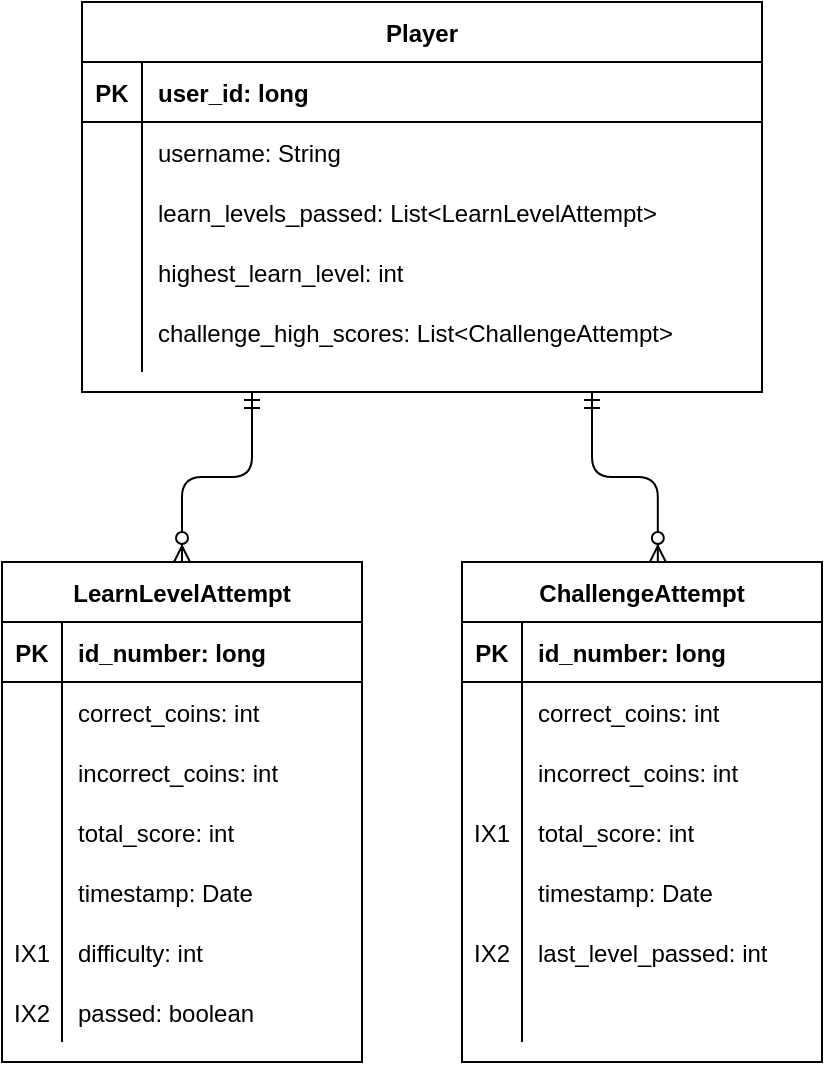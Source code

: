 <mxfile version="13.8.0" type="device"><diagram id="y6XbFG_M9Y-7GBnReEFG" name="Page-1"><mxGraphModel dx="460" dy="1852" grid="1" gridSize="10" guides="1" tooltips="1" connect="1" arrows="1" fold="1" page="1" pageScale="1" pageWidth="850" pageHeight="1100" math="0" shadow="0"><root><mxCell id="0"/><mxCell id="1" parent="0"/><mxCell id="kdKsCxZp68z9vkCTjJVO-19" value="" style="group" vertex="1" connectable="0" parent="1"><mxGeometry x="60" y="90" width="180" height="250" as="geometry"/></mxCell><mxCell id="kdKsCxZp68z9vkCTjJVO-1" value="LearnLevelAttempt" style="shape=table;startSize=30;container=1;collapsible=1;childLayout=tableLayout;fixedRows=1;rowLines=0;fontStyle=1;align=center;resizeLast=1;" vertex="1" parent="kdKsCxZp68z9vkCTjJVO-19"><mxGeometry width="180" height="250" as="geometry"/></mxCell><mxCell id="kdKsCxZp68z9vkCTjJVO-2" value="" style="shape=partialRectangle;collapsible=0;dropTarget=0;pointerEvents=0;fillColor=none;top=0;left=0;bottom=1;right=0;points=[[0,0.5],[1,0.5]];portConstraint=eastwest;" vertex="1" parent="kdKsCxZp68z9vkCTjJVO-1"><mxGeometry y="30" width="180" height="30" as="geometry"/></mxCell><mxCell id="kdKsCxZp68z9vkCTjJVO-3" value="PK" style="shape=partialRectangle;connectable=0;fillColor=none;top=0;left=0;bottom=0;right=0;fontStyle=1;overflow=hidden;" vertex="1" parent="kdKsCxZp68z9vkCTjJVO-2"><mxGeometry width="30" height="30" as="geometry"/></mxCell><mxCell id="kdKsCxZp68z9vkCTjJVO-18" value="" style="group" vertex="1" connectable="0" parent="kdKsCxZp68z9vkCTjJVO-2"><mxGeometry x="30" width="150" height="30" as="geometry"/></mxCell><mxCell id="kdKsCxZp68z9vkCTjJVO-4" value="id_number: long" style="shape=partialRectangle;connectable=0;fillColor=none;top=0;left=0;bottom=0;right=0;align=left;spacingLeft=6;fontStyle=1;overflow=hidden;" vertex="1" parent="kdKsCxZp68z9vkCTjJVO-18"><mxGeometry width="150" height="30" as="geometry"/></mxCell><mxCell id="kdKsCxZp68z9vkCTjJVO-5" value="" style="shape=partialRectangle;collapsible=0;dropTarget=0;pointerEvents=0;fillColor=none;top=0;left=0;bottom=0;right=0;points=[[0,0.5],[1,0.5]];portConstraint=eastwest;" vertex="1" parent="kdKsCxZp68z9vkCTjJVO-1"><mxGeometry y="60" width="180" height="30" as="geometry"/></mxCell><mxCell id="kdKsCxZp68z9vkCTjJVO-6" value="" style="shape=partialRectangle;connectable=0;fillColor=none;top=0;left=0;bottom=0;right=0;editable=1;overflow=hidden;" vertex="1" parent="kdKsCxZp68z9vkCTjJVO-5"><mxGeometry width="30" height="30" as="geometry"/></mxCell><mxCell id="kdKsCxZp68z9vkCTjJVO-7" value="correct_coins: int" style="shape=partialRectangle;connectable=0;fillColor=none;top=0;left=0;bottom=0;right=0;align=left;spacingLeft=6;overflow=hidden;" vertex="1" parent="kdKsCxZp68z9vkCTjJVO-5"><mxGeometry x="30" width="150" height="30" as="geometry"/></mxCell><mxCell id="kdKsCxZp68z9vkCTjJVO-8" value="" style="shape=partialRectangle;collapsible=0;dropTarget=0;pointerEvents=0;fillColor=none;top=0;left=0;bottom=0;right=0;points=[[0,0.5],[1,0.5]];portConstraint=eastwest;" vertex="1" parent="kdKsCxZp68z9vkCTjJVO-1"><mxGeometry y="90" width="180" height="30" as="geometry"/></mxCell><mxCell id="kdKsCxZp68z9vkCTjJVO-9" value="" style="shape=partialRectangle;connectable=0;fillColor=none;top=0;left=0;bottom=0;right=0;editable=1;overflow=hidden;" vertex="1" parent="kdKsCxZp68z9vkCTjJVO-8"><mxGeometry width="30" height="30" as="geometry"/></mxCell><mxCell id="kdKsCxZp68z9vkCTjJVO-10" value="incorrect_coins: int" style="shape=partialRectangle;connectable=0;fillColor=none;top=0;left=0;bottom=0;right=0;align=left;spacingLeft=6;overflow=hidden;" vertex="1" parent="kdKsCxZp68z9vkCTjJVO-8"><mxGeometry x="30" width="150" height="30" as="geometry"/></mxCell><mxCell id="kdKsCxZp68z9vkCTjJVO-11" value="" style="shape=partialRectangle;collapsible=0;dropTarget=0;pointerEvents=0;fillColor=none;top=0;left=0;bottom=0;right=0;points=[[0,0.5],[1,0.5]];portConstraint=eastwest;" vertex="1" parent="kdKsCxZp68z9vkCTjJVO-1"><mxGeometry y="120" width="180" height="120" as="geometry"/></mxCell><mxCell id="kdKsCxZp68z9vkCTjJVO-12" value="" style="shape=partialRectangle;connectable=0;fillColor=none;top=0;left=0;bottom=0;right=0;editable=1;overflow=hidden;" vertex="1" parent="kdKsCxZp68z9vkCTjJVO-11"><mxGeometry width="30" height="120" as="geometry"/></mxCell><mxCell id="kdKsCxZp68z9vkCTjJVO-13" value="" style="shape=partialRectangle;connectable=0;fillColor=none;top=0;left=0;bottom=0;right=0;align=left;spacingLeft=6;overflow=hidden;" vertex="1" parent="kdKsCxZp68z9vkCTjJVO-11"><mxGeometry x="30" width="150" height="120" as="geometry"/></mxCell><mxCell id="kdKsCxZp68z9vkCTjJVO-14" value="timestamp: Date" style="shape=partialRectangle;connectable=0;fillColor=none;top=0;left=0;bottom=0;right=0;align=left;spacingLeft=6;overflow=hidden;" vertex="1" parent="kdKsCxZp68z9vkCTjJVO-19"><mxGeometry x="30" y="150" width="150" height="30" as="geometry"/></mxCell><mxCell id="kdKsCxZp68z9vkCTjJVO-15" value="total_score: int" style="shape=partialRectangle;connectable=0;fillColor=none;top=0;left=0;bottom=0;right=0;align=left;spacingLeft=6;overflow=hidden;" vertex="1" parent="kdKsCxZp68z9vkCTjJVO-19"><mxGeometry x="30" y="120" width="150" height="30" as="geometry"/></mxCell><mxCell id="kdKsCxZp68z9vkCTjJVO-16" value="passed: boolean" style="shape=partialRectangle;connectable=0;fillColor=none;top=0;left=0;bottom=0;right=0;align=left;spacingLeft=6;overflow=hidden;" vertex="1" parent="kdKsCxZp68z9vkCTjJVO-19"><mxGeometry x="30" y="210" width="150" height="30" as="geometry"/></mxCell><mxCell id="kdKsCxZp68z9vkCTjJVO-17" value="difficulty: int" style="shape=partialRectangle;connectable=0;fillColor=none;top=0;left=0;bottom=0;right=0;align=left;spacingLeft=6;overflow=hidden;" vertex="1" parent="kdKsCxZp68z9vkCTjJVO-19"><mxGeometry x="30" y="180" width="150" height="30" as="geometry"/></mxCell><mxCell id="kdKsCxZp68z9vkCTjJVO-84" value="IX2" style="shape=partialRectangle;connectable=0;fillColor=none;top=0;left=0;bottom=0;right=0;editable=1;overflow=hidden;" vertex="1" parent="kdKsCxZp68z9vkCTjJVO-19"><mxGeometry y="210" width="30" height="30" as="geometry"/></mxCell><mxCell id="kdKsCxZp68z9vkCTjJVO-85" value="IX1" style="shape=partialRectangle;connectable=0;fillColor=none;top=0;left=0;bottom=0;right=0;editable=1;overflow=hidden;" vertex="1" parent="kdKsCxZp68z9vkCTjJVO-19"><mxGeometry y="180" width="30" height="30" as="geometry"/></mxCell><mxCell id="kdKsCxZp68z9vkCTjJVO-20" value="" style="group" vertex="1" connectable="0" parent="1"><mxGeometry x="290" y="90" width="180" height="250" as="geometry"/></mxCell><mxCell id="kdKsCxZp68z9vkCTjJVO-21" value="ChallengeAttempt" style="shape=table;startSize=30;container=1;collapsible=1;childLayout=tableLayout;fixedRows=1;rowLines=0;fontStyle=1;align=center;resizeLast=1;" vertex="1" parent="kdKsCxZp68z9vkCTjJVO-20"><mxGeometry width="180" height="250" as="geometry"/></mxCell><mxCell id="kdKsCxZp68z9vkCTjJVO-22" value="" style="shape=partialRectangle;collapsible=0;dropTarget=0;pointerEvents=0;fillColor=none;top=0;left=0;bottom=1;right=0;points=[[0,0.5],[1,0.5]];portConstraint=eastwest;" vertex="1" parent="kdKsCxZp68z9vkCTjJVO-21"><mxGeometry y="30" width="180" height="30" as="geometry"/></mxCell><mxCell id="kdKsCxZp68z9vkCTjJVO-23" value="PK" style="shape=partialRectangle;connectable=0;fillColor=none;top=0;left=0;bottom=0;right=0;fontStyle=1;overflow=hidden;" vertex="1" parent="kdKsCxZp68z9vkCTjJVO-22"><mxGeometry width="30" height="30" as="geometry"/></mxCell><mxCell id="kdKsCxZp68z9vkCTjJVO-24" value="" style="group" vertex="1" connectable="0" parent="kdKsCxZp68z9vkCTjJVO-22"><mxGeometry x="30" width="150" height="30" as="geometry"/></mxCell><mxCell id="kdKsCxZp68z9vkCTjJVO-25" value="id_number: long" style="shape=partialRectangle;connectable=0;fillColor=none;top=0;left=0;bottom=0;right=0;align=left;spacingLeft=6;fontStyle=1;overflow=hidden;" vertex="1" parent="kdKsCxZp68z9vkCTjJVO-24"><mxGeometry width="150" height="30" as="geometry"/></mxCell><mxCell id="kdKsCxZp68z9vkCTjJVO-26" value="" style="shape=partialRectangle;collapsible=0;dropTarget=0;pointerEvents=0;fillColor=none;top=0;left=0;bottom=0;right=0;points=[[0,0.5],[1,0.5]];portConstraint=eastwest;" vertex="1" parent="kdKsCxZp68z9vkCTjJVO-21"><mxGeometry y="60" width="180" height="30" as="geometry"/></mxCell><mxCell id="kdKsCxZp68z9vkCTjJVO-27" value="" style="shape=partialRectangle;connectable=0;fillColor=none;top=0;left=0;bottom=0;right=0;editable=1;overflow=hidden;" vertex="1" parent="kdKsCxZp68z9vkCTjJVO-26"><mxGeometry width="30" height="30" as="geometry"/></mxCell><mxCell id="kdKsCxZp68z9vkCTjJVO-28" value="correct_coins: int" style="shape=partialRectangle;connectable=0;fillColor=none;top=0;left=0;bottom=0;right=0;align=left;spacingLeft=6;overflow=hidden;" vertex="1" parent="kdKsCxZp68z9vkCTjJVO-26"><mxGeometry x="30" width="150" height="30" as="geometry"/></mxCell><mxCell id="kdKsCxZp68z9vkCTjJVO-29" value="" style="shape=partialRectangle;collapsible=0;dropTarget=0;pointerEvents=0;fillColor=none;top=0;left=0;bottom=0;right=0;points=[[0,0.5],[1,0.5]];portConstraint=eastwest;" vertex="1" parent="kdKsCxZp68z9vkCTjJVO-21"><mxGeometry y="90" width="180" height="30" as="geometry"/></mxCell><mxCell id="kdKsCxZp68z9vkCTjJVO-30" value="" style="shape=partialRectangle;connectable=0;fillColor=none;top=0;left=0;bottom=0;right=0;editable=1;overflow=hidden;" vertex="1" parent="kdKsCxZp68z9vkCTjJVO-29"><mxGeometry width="30" height="30" as="geometry"/></mxCell><mxCell id="kdKsCxZp68z9vkCTjJVO-31" value="incorrect_coins: int" style="shape=partialRectangle;connectable=0;fillColor=none;top=0;left=0;bottom=0;right=0;align=left;spacingLeft=6;overflow=hidden;" vertex="1" parent="kdKsCxZp68z9vkCTjJVO-29"><mxGeometry x="30" width="150" height="30" as="geometry"/></mxCell><mxCell id="kdKsCxZp68z9vkCTjJVO-32" value="" style="shape=partialRectangle;collapsible=0;dropTarget=0;pointerEvents=0;fillColor=none;top=0;left=0;bottom=0;right=0;points=[[0,0.5],[1,0.5]];portConstraint=eastwest;" vertex="1" parent="kdKsCxZp68z9vkCTjJVO-21"><mxGeometry y="120" width="180" height="120" as="geometry"/></mxCell><mxCell id="kdKsCxZp68z9vkCTjJVO-33" value="" style="shape=partialRectangle;connectable=0;fillColor=none;top=0;left=0;bottom=0;right=0;editable=1;overflow=hidden;" vertex="1" parent="kdKsCxZp68z9vkCTjJVO-32"><mxGeometry width="30" height="120" as="geometry"/></mxCell><mxCell id="kdKsCxZp68z9vkCTjJVO-34" value="" style="shape=partialRectangle;connectable=0;fillColor=none;top=0;left=0;bottom=0;right=0;align=left;spacingLeft=6;overflow=hidden;" vertex="1" parent="kdKsCxZp68z9vkCTjJVO-32"><mxGeometry x="30" width="150" height="120" as="geometry"/></mxCell><mxCell id="kdKsCxZp68z9vkCTjJVO-35" value="timestamp: Date" style="shape=partialRectangle;connectable=0;fillColor=none;top=0;left=0;bottom=0;right=0;align=left;spacingLeft=6;overflow=hidden;" vertex="1" parent="kdKsCxZp68z9vkCTjJVO-20"><mxGeometry x="30" y="150" width="150" height="30" as="geometry"/></mxCell><mxCell id="kdKsCxZp68z9vkCTjJVO-36" value="total_score: int" style="shape=partialRectangle;connectable=0;fillColor=none;top=0;left=0;bottom=0;right=0;align=left;spacingLeft=6;overflow=hidden;" vertex="1" parent="kdKsCxZp68z9vkCTjJVO-20"><mxGeometry x="30" y="120" width="150" height="30" as="geometry"/></mxCell><mxCell id="kdKsCxZp68z9vkCTjJVO-38" value="last_level_passed: int" style="shape=partialRectangle;connectable=0;fillColor=none;top=0;left=0;bottom=0;right=0;align=left;spacingLeft=6;overflow=hidden;" vertex="1" parent="kdKsCxZp68z9vkCTjJVO-20"><mxGeometry x="30" y="180" width="150" height="30" as="geometry"/></mxCell><mxCell id="kdKsCxZp68z9vkCTjJVO-82" value="IX1" style="shape=partialRectangle;connectable=0;fillColor=none;top=0;left=0;bottom=0;right=0;editable=1;overflow=hidden;" vertex="1" parent="kdKsCxZp68z9vkCTjJVO-20"><mxGeometry y="120" width="30" height="30" as="geometry"/></mxCell><mxCell id="kdKsCxZp68z9vkCTjJVO-83" value="IX2" style="shape=partialRectangle;connectable=0;fillColor=none;top=0;left=0;bottom=0;right=0;editable=1;overflow=hidden;" vertex="1" parent="kdKsCxZp68z9vkCTjJVO-20"><mxGeometry y="180" width="30" height="30" as="geometry"/></mxCell><mxCell id="kdKsCxZp68z9vkCTjJVO-56" value="" style="group" vertex="1" connectable="0" parent="1"><mxGeometry x="100" y="-190" width="340" height="205" as="geometry"/></mxCell><mxCell id="kdKsCxZp68z9vkCTjJVO-39" value="Player" style="shape=table;startSize=30;container=1;collapsible=1;childLayout=tableLayout;fixedRows=1;rowLines=0;fontStyle=1;align=center;resizeLast=1;" vertex="1" parent="kdKsCxZp68z9vkCTjJVO-56"><mxGeometry width="340" height="195" as="geometry"/></mxCell><mxCell id="kdKsCxZp68z9vkCTjJVO-40" value="" style="shape=partialRectangle;collapsible=0;dropTarget=0;pointerEvents=0;fillColor=none;top=0;left=0;bottom=1;right=0;points=[[0,0.5],[1,0.5]];portConstraint=eastwest;" vertex="1" parent="kdKsCxZp68z9vkCTjJVO-39"><mxGeometry y="30" width="340" height="30" as="geometry"/></mxCell><mxCell id="kdKsCxZp68z9vkCTjJVO-41" value="PK" style="shape=partialRectangle;connectable=0;fillColor=none;top=0;left=0;bottom=0;right=0;fontStyle=1;overflow=hidden;" vertex="1" parent="kdKsCxZp68z9vkCTjJVO-40"><mxGeometry width="30" height="30" as="geometry"/></mxCell><mxCell id="kdKsCxZp68z9vkCTjJVO-42" value="user_id: long" style="shape=partialRectangle;connectable=0;fillColor=none;top=0;left=0;bottom=0;right=0;align=left;spacingLeft=6;fontStyle=1;overflow=hidden;" vertex="1" parent="kdKsCxZp68z9vkCTjJVO-40"><mxGeometry x="30" width="310" height="30" as="geometry"/></mxCell><mxCell id="kdKsCxZp68z9vkCTjJVO-43" value="" style="shape=partialRectangle;collapsible=0;dropTarget=0;pointerEvents=0;fillColor=none;top=0;left=0;bottom=0;right=0;points=[[0,0.5],[1,0.5]];portConstraint=eastwest;" vertex="1" parent="kdKsCxZp68z9vkCTjJVO-39"><mxGeometry y="60" width="340" height="30" as="geometry"/></mxCell><mxCell id="kdKsCxZp68z9vkCTjJVO-44" value="" style="shape=partialRectangle;connectable=0;fillColor=none;top=0;left=0;bottom=0;right=0;editable=1;overflow=hidden;" vertex="1" parent="kdKsCxZp68z9vkCTjJVO-43"><mxGeometry width="30" height="30" as="geometry"/></mxCell><mxCell id="kdKsCxZp68z9vkCTjJVO-45" value="username: String" style="shape=partialRectangle;connectable=0;fillColor=none;top=0;left=0;bottom=0;right=0;align=left;spacingLeft=6;overflow=hidden;" vertex="1" parent="kdKsCxZp68z9vkCTjJVO-43"><mxGeometry x="30" width="310" height="30" as="geometry"/></mxCell><mxCell id="kdKsCxZp68z9vkCTjJVO-46" value="" style="shape=partialRectangle;collapsible=0;dropTarget=0;pointerEvents=0;fillColor=none;top=0;left=0;bottom=0;right=0;points=[[0,0.5],[1,0.5]];portConstraint=eastwest;" vertex="1" parent="kdKsCxZp68z9vkCTjJVO-39"><mxGeometry y="90" width="340" height="30" as="geometry"/></mxCell><mxCell id="kdKsCxZp68z9vkCTjJVO-47" value="" style="shape=partialRectangle;connectable=0;fillColor=none;top=0;left=0;bottom=0;right=0;editable=1;overflow=hidden;" vertex="1" parent="kdKsCxZp68z9vkCTjJVO-46"><mxGeometry width="30" height="30" as="geometry"/></mxCell><mxCell id="kdKsCxZp68z9vkCTjJVO-48" value="learn_levels_passed: List&lt;LearnLevelAttempt&gt;" style="shape=partialRectangle;connectable=0;fillColor=none;top=0;left=0;bottom=0;right=0;align=left;spacingLeft=6;overflow=hidden;" vertex="1" parent="kdKsCxZp68z9vkCTjJVO-46"><mxGeometry x="30" width="310" height="30" as="geometry"/></mxCell><mxCell id="kdKsCxZp68z9vkCTjJVO-49" value="" style="shape=partialRectangle;collapsible=0;dropTarget=0;pointerEvents=0;fillColor=none;top=0;left=0;bottom=0;right=0;points=[[0,0.5],[1,0.5]];portConstraint=eastwest;" vertex="1" parent="kdKsCxZp68z9vkCTjJVO-39"><mxGeometry y="120" width="340" height="65" as="geometry"/></mxCell><mxCell id="kdKsCxZp68z9vkCTjJVO-50" value="" style="shape=partialRectangle;connectable=0;fillColor=none;top=0;left=0;bottom=0;right=0;editable=1;overflow=hidden;" vertex="1" parent="kdKsCxZp68z9vkCTjJVO-49"><mxGeometry width="30" height="65" as="geometry"/></mxCell><mxCell id="kdKsCxZp68z9vkCTjJVO-51" value="" style="shape=partialRectangle;connectable=0;fillColor=none;top=0;left=0;bottom=0;right=0;align=left;spacingLeft=6;overflow=hidden;" vertex="1" parent="kdKsCxZp68z9vkCTjJVO-49"><mxGeometry x="30" width="310" height="65" as="geometry"/></mxCell><mxCell id="kdKsCxZp68z9vkCTjJVO-53" value="highest_learn_level: int" style="shape=partialRectangle;connectable=0;fillColor=none;top=0;left=0;bottom=0;right=0;align=left;spacingLeft=6;overflow=hidden;" vertex="1" parent="kdKsCxZp68z9vkCTjJVO-56"><mxGeometry x="30" y="120" width="310" height="30" as="geometry"/></mxCell><mxCell id="kdKsCxZp68z9vkCTjJVO-55" value="challenge_high_scores: List&lt;ChallengeAttempt&gt;" style="shape=partialRectangle;connectable=0;fillColor=none;top=0;left=0;bottom=0;right=0;align=left;spacingLeft=6;overflow=hidden;" vertex="1" parent="kdKsCxZp68z9vkCTjJVO-56"><mxGeometry x="30" y="150" width="310" height="30" as="geometry"/></mxCell><mxCell id="kdKsCxZp68z9vkCTjJVO-80" style="edgeStyle=orthogonalEdgeStyle;rounded=1;orthogonalLoop=1;jettySize=auto;html=1;exitX=0.25;exitY=1;exitDx=0;exitDy=0;endArrow=ERzeroToMany;endFill=1;startArrow=ERmandOne;startFill=0;" edge="1" parent="1" source="kdKsCxZp68z9vkCTjJVO-39" target="kdKsCxZp68z9vkCTjJVO-1"><mxGeometry relative="1" as="geometry"/></mxCell><mxCell id="kdKsCxZp68z9vkCTjJVO-81" style="edgeStyle=orthogonalEdgeStyle;rounded=1;orthogonalLoop=1;jettySize=auto;html=1;exitX=0.75;exitY=1;exitDx=0;exitDy=0;startArrow=ERmandOne;startFill=0;endArrow=ERzeroToMany;endFill=1;entryX=0.544;entryY=0;entryDx=0;entryDy=0;entryPerimeter=0;" edge="1" parent="1" source="kdKsCxZp68z9vkCTjJVO-39" target="kdKsCxZp68z9vkCTjJVO-21"><mxGeometry relative="1" as="geometry"><mxPoint x="388" y="80" as="targetPoint"/></mxGeometry></mxCell></root></mxGraphModel></diagram></mxfile>